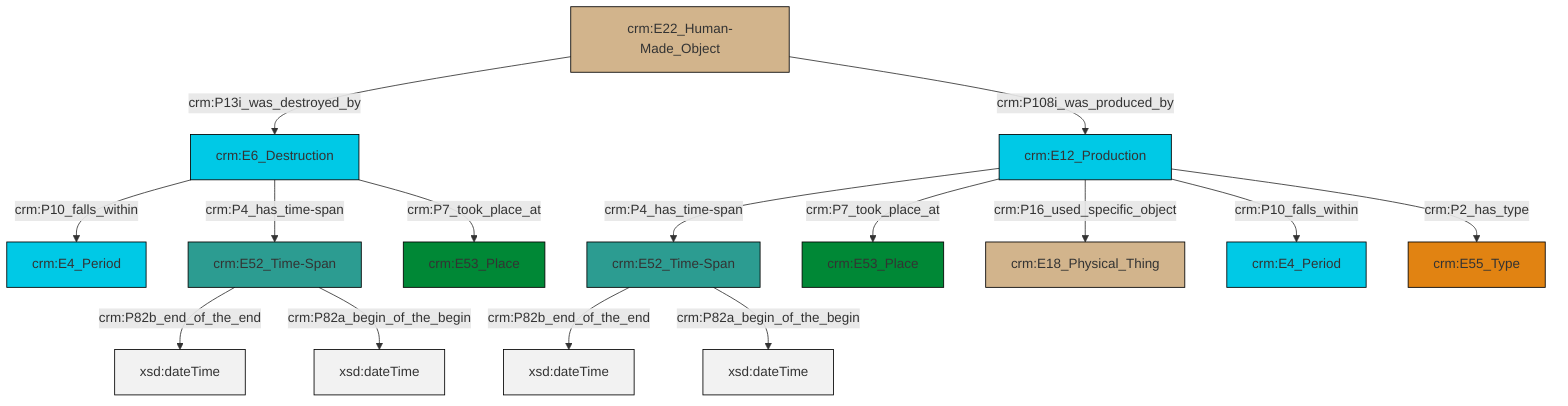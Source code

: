 graph TD
classDef Literal fill:#f2f2f2,stroke:#000000;
classDef CRM_Entity fill:#FFFFFF,stroke:#000000;
classDef Temporal_Entity fill:#00C9E6, stroke:#000000;
classDef Type fill:#E18312, stroke:#000000;
classDef Time-Span fill:#2C9C91, stroke:#000000;
classDef Appellation fill:#FFEB7F, stroke:#000000;
classDef Place fill:#008836, stroke:#000000;
classDef Persistent_Item fill:#B266B2, stroke:#000000;
classDef Conceptual_Object fill:#FFD700, stroke:#000000;
classDef Physical_Thing fill:#D2B48C, stroke:#000000;
classDef Actor fill:#f58aad, stroke:#000000;
classDef PC_Classes fill:#4ce600, stroke:#000000;
classDef Multi fill:#cccccc,stroke:#000000;

4["crm:E6_Destruction"]:::Temporal_Entity -->|crm:P4_has_time-span| 5["crm:E52_Time-Span"]:::Time-Span
8["crm:E12_Production"]:::Temporal_Entity -->|crm:P4_has_time-span| 10["crm:E52_Time-Span"]:::Time-Span
8["crm:E12_Production"]:::Temporal_Entity -->|crm:P7_took_place_at| 11["crm:E53_Place"]:::Place
0["crm:E22_Human-Made_Object"]:::Physical_Thing -->|crm:P13i_was_destroyed_by| 4["crm:E6_Destruction"]:::Temporal_Entity
0["crm:E22_Human-Made_Object"]:::Physical_Thing -->|crm:P108i_was_produced_by| 8["crm:E12_Production"]:::Temporal_Entity
8["crm:E12_Production"]:::Temporal_Entity -->|crm:P10_falls_within| 17["crm:E4_Period"]:::Temporal_Entity
4["crm:E6_Destruction"]:::Temporal_Entity -->|crm:P10_falls_within| 2["crm:E4_Period"]:::Temporal_Entity
5["crm:E52_Time-Span"]:::Time-Span -->|crm:P82b_end_of_the_end| 20[xsd:dateTime]:::Literal
10["crm:E52_Time-Span"]:::Time-Span -->|crm:P82b_end_of_the_end| 21[xsd:dateTime]:::Literal
4["crm:E6_Destruction"]:::Temporal_Entity -->|crm:P7_took_place_at| 6["crm:E53_Place"]:::Place
8["crm:E12_Production"]:::Temporal_Entity -->|crm:P16_used_specific_object| 13["crm:E18_Physical_Thing"]:::Physical_Thing
8["crm:E12_Production"]:::Temporal_Entity -->|crm:P2_has_type| 18["crm:E55_Type"]:::Type
5["crm:E52_Time-Span"]:::Time-Span -->|crm:P82a_begin_of_the_begin| 24[xsd:dateTime]:::Literal
10["crm:E52_Time-Span"]:::Time-Span -->|crm:P82a_begin_of_the_begin| 25[xsd:dateTime]:::Literal